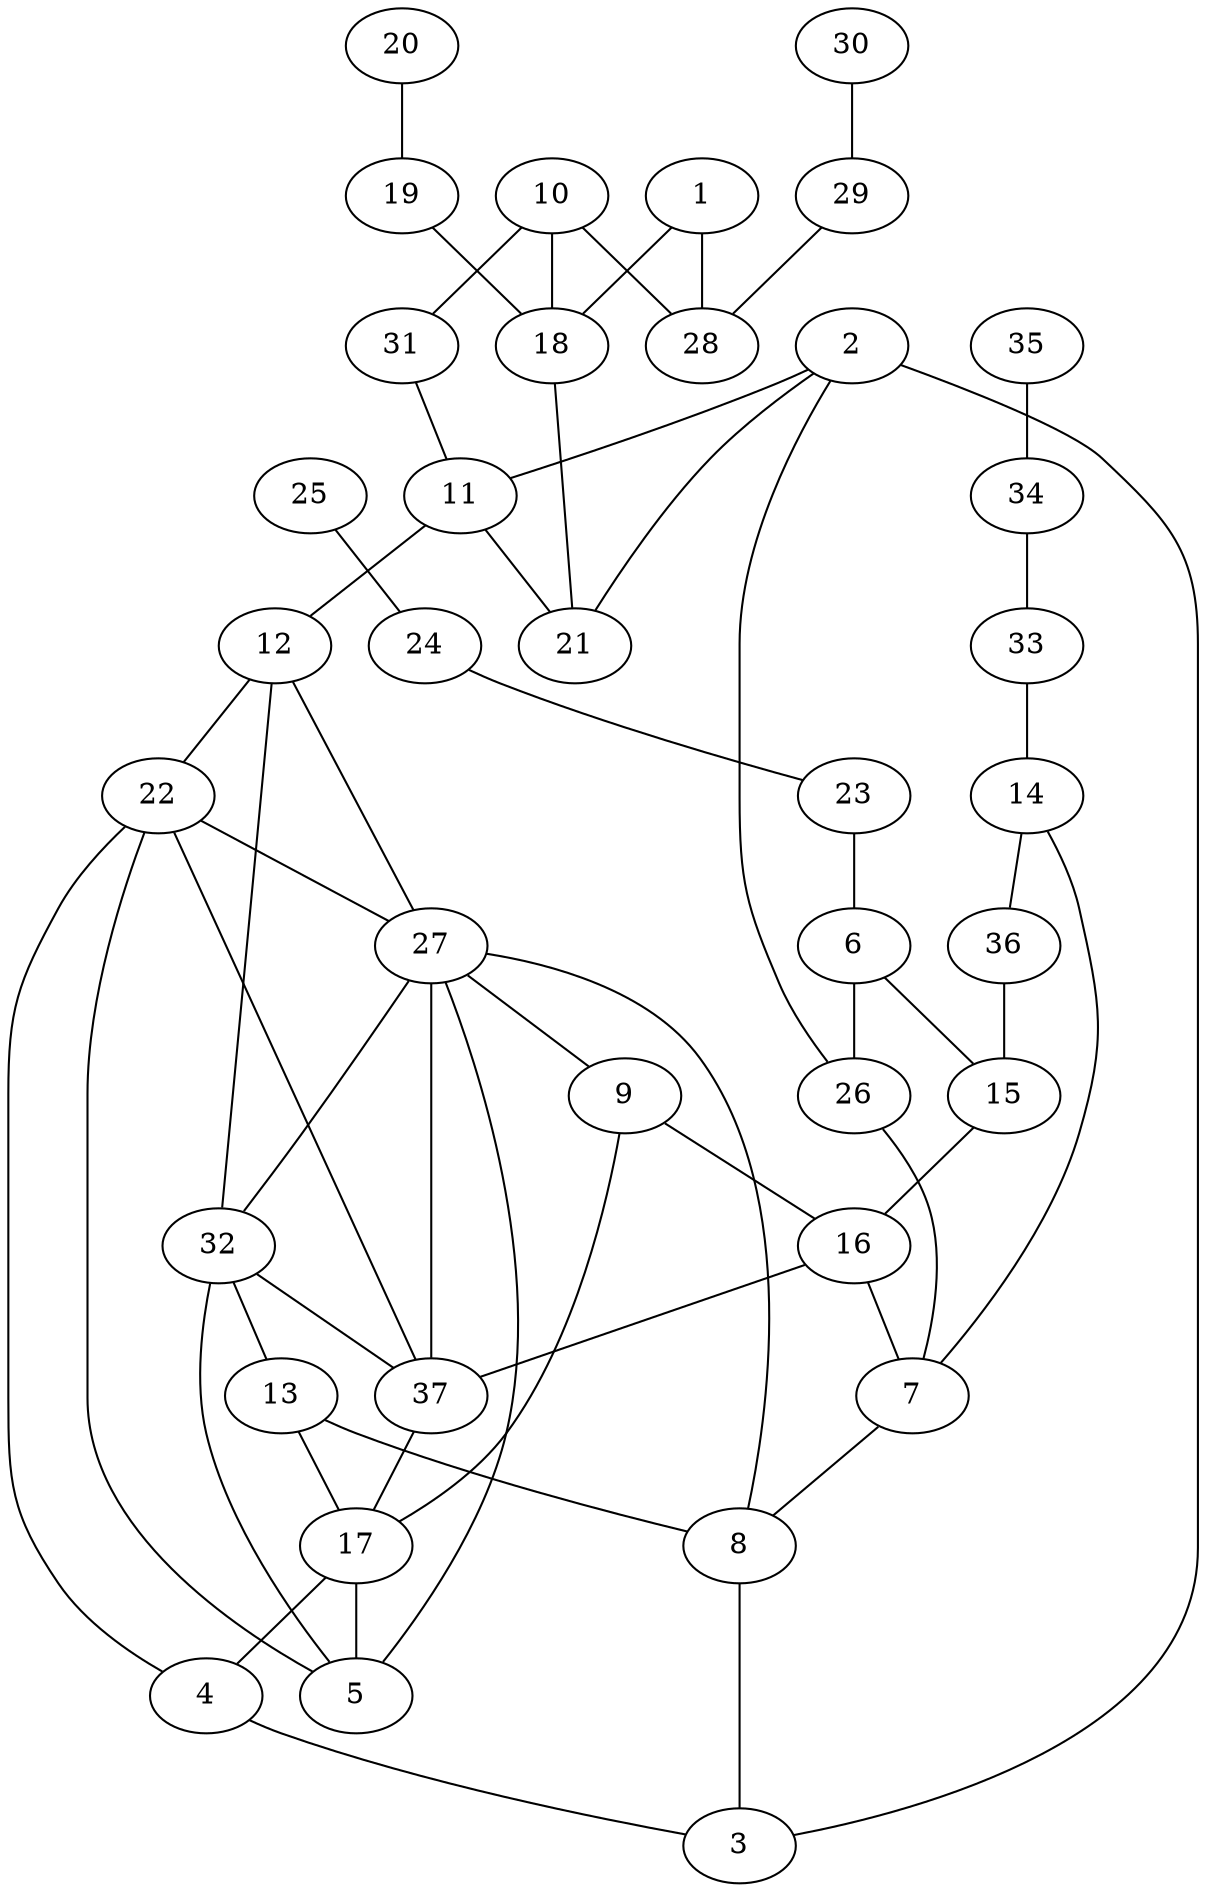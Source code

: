 graph pdb1jl2 {
	1	 [aaLength=16,
		sequence=TNNRMELKAAIEGLKA,
		type=0];
	18	 [aaLength=11,
		sequence=EKTFSAGYTRT,
		type=1];
	1 -- 18	 [distance0="16.98228",
		frequency=1,
		type0=2];
	28	 [aaLength=11,
		sequence=EKTFSAGYTRT,
		type=1];
	1 -- 28	 [distance0="16.98228",
		frequency=1,
		type0=3];
	2	 [aaLength=10,
		sequence=SHYLKKAFTE,
		type=0];
	11	 [aaLength=9,
		sequence=SHYLKKAFT,
		type=0];
	2 -- 11	 [distance0="12.02729",
		frequency=1,
		type0=1];
	21	 [aaLength=6,
		sequence=EVDLYT,
		type=1];
	2 -- 21	 [distance0="13.61363",
		frequency=1,
		type0=2];
	26	 [aaLength=6,
		sequence=EVDLYT,
		type=1];
	2 -- 26	 [distance0="13.61363",
		frequency=1,
		type0=3];
	3	 [aaLength=9,
		sequence=GWLEGWRKR,
		type=0];
	3 -- 2	 [distance0="17.88982",
		frequency=1,
		type0=2];
	4	 [aaLength=13,
		sequence=NRDLWEALLLAMA,
		type=0];
	4 -- 3	 [distance0="25.41586",
		frequency=1,
		type0=3];
	22	 [aaLength=6,
		sequence=RVRFHF,
		type=1];
	4 -- 22	 [distance0="2.0",
		frequency=1,
		type0=4];
	5	 [aaLength=16,
		sequence=HPENERADELARAAAM,
		type=0];
	5 -- 22	 [distance0="12.85589",
		frequency=1,
		type0=1];
	27	 [aaLength=6,
		sequence=RVRFHF,
		type=1];
	5 -- 27	 [distance0="12.85589",
		frequency=1,
		type0=2];
	32	 [aaLength=6,
		sequence=RVRFHF,
		type=1];
	5 -- 32	 [distance0="12.85589",
		frequency=1,
		type0=3];
	6	 [aaLength=16,
		sequence=TNNRMELKAAIEGLKA,
		type=0];
	15	 [aaLength=10,
		sequence=SHYLKKAFTE,
		type=0];
	6 -- 15	 [distance0="28.49957",
		frequency=1,
		type0=3];
	6 -- 26	 [distance0="5.0",
		frequency=1,
		type0=4];
	7	 [aaLength=10,
		sequence=SHYLKKAFTE,
		type=0];
	8	 [aaLength=13,
		sequence=NRDLWEALLLAMA,
		type=0];
	7 -- 8	 [distance0="20.0",
		frequency=1,
		type0=4];
	8 -- 3	 [distance0="24.09547",
		frequency=1,
		type0=3];
	8 -- 27	 [distance0="2.0",
		frequency=1,
		type0=4];
	9	 [aaLength=17,
		sequence=HPENERADELARAAAMN,
		type=0];
	16	 [aaLength=13,
		sequence=NRDLWEALLLAMA,
		type=0];
	9 -- 16	 [distance0="33.84702",
		frequency=1,
		type0=2];
	17	 [aaLength=16,
		sequence=HPENERADELARAAAM,
		type=0];
	9 -- 17	 [distance0="34.85541",
		frequency=1,
		type0=3];
	10	 [aaLength=16,
		sequence=TNNRMELKAAIEGLKA,
		type=0];
	10 -- 18	 [distance0="21.96288",
		frequency=1,
		type0=2];
	10 -- 28	 [distance0="21.96288",
		frequency=1,
		type0=3];
	31	 [aaLength=6,
		sequence=EVDLYT,
		type=1];
	10 -- 31	 [distance0="5.0",
		frequency=1,
		type0=4];
	12	 [aaLength=13,
		sequence=NRDLWEALLLAMA,
		type=0];
	11 -- 12	 [distance0="21.0",
		frequency=1,
		type0=4];
	11 -- 21	 [distance0="19.5331",
		frequency=1,
		type0=3];
	12 -- 22	 [distance0="19.39688",
		frequency=1,
		type0=2];
	12 -- 27	 [distance0="19.39688",
		frequency=1,
		type0=3];
	12 -- 32	 [distance0="2.0",
		frequency=1,
		type0=4];
	13	 [aaLength=16,
		sequence=HPENERADELARAAAM,
		type=0];
	13 -- 8	 [distance0="28.14524",
		frequency=1,
		type0=2];
	13 -- 17	 [distance0="21.38853",
		frequency=1,
		type0=1];
	14	 [aaLength=16,
		sequence=TNNRMELKAAIEGLKA,
		type=0];
	14 -- 7	 [distance0="28.58296",
		frequency=1,
		type0=2];
	36	 [aaLength=6,
		sequence=EVDLYT,
		type=1];
	14 -- 36	 [distance0="5.0",
		frequency=1,
		type0=4];
	15 -- 16	 [distance0="20.0",
		frequency=1,
		type0=4];
	16 -- 7	 [distance0="30.63204",
		frequency=1,
		type0=3];
	37	 [aaLength=6,
		sequence=RVRFHF,
		type=1];
	16 -- 37	 [distance0="2.0",
		frequency=1,
		type0=4];
	17 -- 4	 [distance0="28.84381",
		frequency=1,
		type0=2];
	17 -- 5	 [distance0="29.24104",
		frequency=1,
		type0=3];
	18 -- 21	 [distance0="21.0",
		frequency=1,
		type0=4];
	19	 [aaLength=10,
		sequence=GPGGYGAILR,
		type=1];
	19 -- 18	 [distance0="4.0",
		frequency=1,
		type0=4];
	20	 [aaLength=10,
		sequence=QVEIFTDGSA,
		type=1];
	20 -- 19	 [distance0="4.0",
		frequency=1,
		type0=4];
	22 -- 27	 [distance0="0.0",
		frequency=1,
		type0=1];
	23	 [aaLength=12,
		sequence=REKTFSAGYTRT,
		type=1];
	23 -- 6	 [distance0="0.0",
		frequency=1,
		type0=5];
	24	 [aaLength=11,
		sequence=GPGGYGAILRY,
		type=1];
	24 -- 23	 [distance0="2.0",
		frequency=1,
		type0=4];
	25	 [aaLength=10,
		sequence=QVEIFTDGSA,
		type=1];
	25 -- 24	 [distance0="4.0",
		frequency=1,
		type0=4];
	26 -- 7	 [distance0="1.0",
		frequency=1,
		type0=4];
	27 -- 9	 [distance0="6.0",
		frequency=1,
		type0=4];
	27 -- 32	 [distance0="0.0",
		frequency=1,
		type0=2];
	29	 [aaLength=10,
		sequence=GPGGYGAILR,
		type=1];
	29 -- 28	 [distance0="4.0",
		frequency=1,
		type0=4];
	30	 [aaLength=10,
		sequence=QVEIFTDGSA,
		type=1];
	30 -- 29	 [distance0="4.0",
		frequency=1,
		type0=4];
	31 -- 11	 [distance0="1.0",
		frequency=1,
		type0=4];
	32 -- 13	 [distance0="6.0",
		frequency=1,
		type0=4];
	32 -- 37	 [distance0="0.0",
		frequency=1,
		type0=3];
	33	 [aaLength=12,
		sequence=REKTFSAGYTRT,
		type=1];
	33 -- 14	 [distance0="0.0",
		frequency=1,
		type0=5];
	34	 [aaLength=11,
		sequence=GPGGYGAILRY,
		type=1];
	34 -- 33	 [distance0="2.0",
		frequency=1,
		type0=4];
	35	 [aaLength=10,
		sequence=QVEIFTDGSA,
		type=1];
	35 -- 34	 [distance0="4.0",
		frequency=1,
		type0=4];
	36 -- 15	 [distance0="1.0",
		frequency=1,
		type0=4];
	37 -- 17	 [distance0="6.0",
		frequency=1,
		type0=4];
	37 -- 22	 [distance0="0.0",
		frequency=1,
		type0=1];
	37 -- 27	 [distance0="0.0",
		frequency=1,
		type0=2];
}
